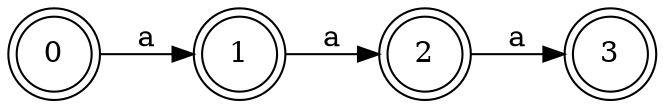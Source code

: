 digraph DFA {
rankdir="LR"
node [shape=circle];
0 -> 1 [label="a"];
1 -> 2 [label="a"];
2 -> 3 [label="a"];
0[label="0"shape=doublecircle];
1[label="1"shape=doublecircle];
2[label="2"shape=doublecircle];
3[label="3"shape=doublecircle];
}

